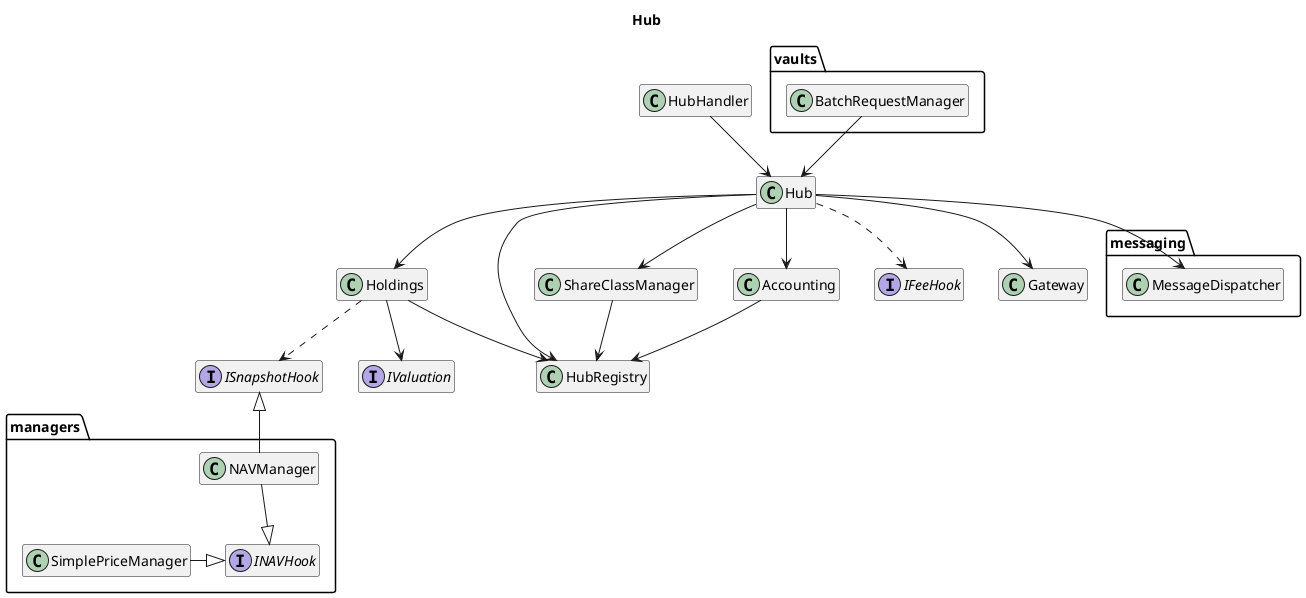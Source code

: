 @startuml hub
title Hub
hide empty members

package messaging {
    class MessageDispatcher
}

package managers {
    class NAVManager
    class SimplePriceManager
    interface INAVHook
}

package vaults {
    class BatchRequestManager
}

class Hub
class HubHandler
class Holdings
class HubRegistry
class ShareClassManager
class Accounting

interface ISnapshotHook
interface IValuation
interface IFeeHook

Hub --> Holdings
Hub --> HubRegistry
Hub --> ShareClassManager
Hub --> Accounting
Hub --> MessageDispatcher
Hub --> Gateway
Hub ..> IFeeHook

HubHandler --> Hub

BatchRequestManager --> Hub

Holdings --> HubRegistry
Holdings --> IValuation
Holdings ..> ISnapshotHook

ShareClassManager --> HubRegistry
Accounting --> HubRegistry

NAVManager -up-|> ISnapshotHook
NAVManager -down-|> INAVHook

SimplePriceManager -|> INAVHook

@enduml
